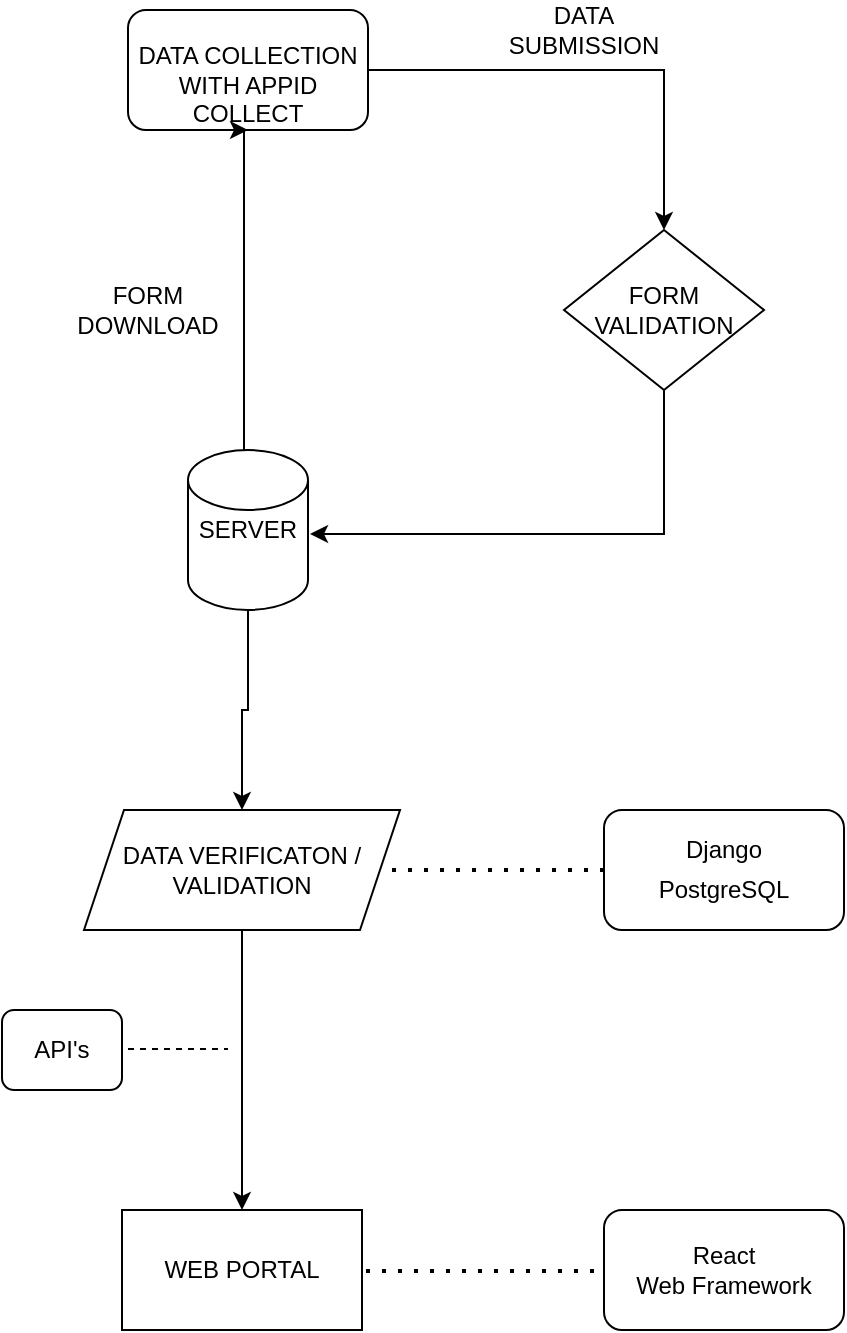<mxfile version="13.6.4" type="github">
  <diagram id="pfaJHHTp6QQMH2KvcKUB" name="Page-1">
    <mxGraphModel dx="1038" dy="587" grid="1" gridSize="10" guides="1" tooltips="1" connect="1" arrows="1" fold="1" page="1" pageScale="1" pageWidth="850" pageHeight="1100" math="0" shadow="0">
      <root>
        <mxCell id="0" />
        <mxCell id="1" parent="0" />
        <mxCell id="QOb43xEOl_D0wzUUbX27-1" style="edgeStyle=orthogonalEdgeStyle;rounded=0;orthogonalLoop=1;jettySize=auto;html=1;exitX=1;exitY=0.5;exitDx=0;exitDy=0;" parent="1" source="QOb43xEOl_D0wzUUbX27-2" target="QOb43xEOl_D0wzUUbX27-5" edge="1">
          <mxGeometry relative="1" as="geometry" />
        </mxCell>
        <mxCell id="QOb43xEOl_D0wzUUbX27-2" value="&lt;br&gt;DATA COLLECTION WITH APPID COLLECT" style="rounded=1;whiteSpace=wrap;html=1;" parent="1" vertex="1">
          <mxGeometry x="257" y="40" width="120" height="60" as="geometry" />
        </mxCell>
        <mxCell id="QOb43xEOl_D0wzUUbX27-3" style="edgeStyle=orthogonalEdgeStyle;rounded=0;orthogonalLoop=1;jettySize=auto;html=1;exitX=0.5;exitY=0;exitDx=0;exitDy=0;entryX=0.5;entryY=1;entryDx=0;entryDy=0;" parent="1" target="QOb43xEOl_D0wzUUbX27-2" edge="1">
          <mxGeometry relative="1" as="geometry">
            <mxPoint x="317" y="300" as="sourcePoint" />
            <Array as="points">
              <mxPoint x="315" y="300" />
            </Array>
          </mxGeometry>
        </mxCell>
        <mxCell id="QOb43xEOl_D0wzUUbX27-4" style="edgeStyle=orthogonalEdgeStyle;rounded=0;orthogonalLoop=1;jettySize=auto;html=1;exitX=0.5;exitY=1;exitDx=0;exitDy=0;entryX=1.017;entryY=0.525;entryDx=0;entryDy=0;entryPerimeter=0;" parent="1" source="QOb43xEOl_D0wzUUbX27-5" target="QOb43xEOl_D0wzUUbX27-7" edge="1">
          <mxGeometry relative="1" as="geometry" />
        </mxCell>
        <mxCell id="QOb43xEOl_D0wzUUbX27-5" value="FORM VALIDATION" style="rhombus;whiteSpace=wrap;html=1;" parent="1" vertex="1">
          <mxGeometry x="475" y="150" width="100" height="80" as="geometry" />
        </mxCell>
        <mxCell id="QOb43xEOl_D0wzUUbX27-6" value="" style="edgeStyle=orthogonalEdgeStyle;rounded=0;orthogonalLoop=1;jettySize=auto;html=1;" parent="1" source="QOb43xEOl_D0wzUUbX27-7" target="QOb43xEOl_D0wzUUbX27-11" edge="1">
          <mxGeometry relative="1" as="geometry" />
        </mxCell>
        <mxCell id="QOb43xEOl_D0wzUUbX27-7" value="SERVER" style="shape=cylinder2;whiteSpace=wrap;html=1;boundedLbl=1;backgroundOutline=1;size=15;" parent="1" vertex="1">
          <mxGeometry x="287" y="260" width="60" height="80" as="geometry" />
        </mxCell>
        <mxCell id="QOb43xEOl_D0wzUUbX27-8" value="FORM DOWNLOAD" style="text;html=1;strokeColor=none;fillColor=none;align=center;verticalAlign=middle;whiteSpace=wrap;rounded=0;" parent="1" vertex="1">
          <mxGeometry x="247" y="180" width="40" height="20" as="geometry" />
        </mxCell>
        <mxCell id="QOb43xEOl_D0wzUUbX27-9" value="DATA SUBMISSION" style="text;html=1;strokeColor=none;fillColor=none;align=center;verticalAlign=middle;whiteSpace=wrap;rounded=0;" parent="1" vertex="1">
          <mxGeometry x="465" y="40" width="40" height="20" as="geometry" />
        </mxCell>
        <mxCell id="QOb43xEOl_D0wzUUbX27-10" value="" style="edgeStyle=orthogonalEdgeStyle;rounded=0;orthogonalLoop=1;jettySize=auto;html=1;" parent="1" source="QOb43xEOl_D0wzUUbX27-11" target="QOb43xEOl_D0wzUUbX27-12" edge="1">
          <mxGeometry relative="1" as="geometry" />
        </mxCell>
        <mxCell id="QOb43xEOl_D0wzUUbX27-11" value="DATA VERIFICATON / VALIDATION" style="shape=parallelogram;perimeter=parallelogramPerimeter;whiteSpace=wrap;html=1;fixedSize=1;" parent="1" vertex="1">
          <mxGeometry x="235" y="440" width="158" height="60" as="geometry" />
        </mxCell>
        <mxCell id="QOb43xEOl_D0wzUUbX27-12" value="WEB PORTAL" style="whiteSpace=wrap;html=1;" parent="1" vertex="1">
          <mxGeometry x="254" y="640" width="120" height="60" as="geometry" />
        </mxCell>
        <mxCell id="QOb43xEOl_D0wzUUbX27-13" value="" style="rounded=1;whiteSpace=wrap;html=1;" parent="1" vertex="1">
          <mxGeometry x="495" y="440" width="120" height="60" as="geometry" />
        </mxCell>
        <mxCell id="QOb43xEOl_D0wzUUbX27-15" value="" style="endArrow=none;dashed=1;html=1;dashPattern=1 3;strokeWidth=2;exitX=0;exitY=0.5;exitDx=0;exitDy=0;entryX=1;entryY=0.5;entryDx=0;entryDy=0;" parent="1" source="QOb43xEOl_D0wzUUbX27-13" target="QOb43xEOl_D0wzUUbX27-11" edge="1">
          <mxGeometry width="50" height="50" relative="1" as="geometry">
            <mxPoint x="585" y="500" as="sourcePoint" />
            <mxPoint x="635" y="450" as="targetPoint" />
          </mxGeometry>
        </mxCell>
        <mxCell id="QOb43xEOl_D0wzUUbX27-21" value="Django" style="text;html=1;strokeColor=none;fillColor=none;align=center;verticalAlign=middle;whiteSpace=wrap;rounded=0;" parent="1" vertex="1">
          <mxGeometry x="535" y="450" width="40" height="20" as="geometry" />
        </mxCell>
        <mxCell id="QOb43xEOl_D0wzUUbX27-22" value="PostgreSQL" style="text;html=1;strokeColor=none;fillColor=none;align=center;verticalAlign=middle;whiteSpace=wrap;rounded=0;" parent="1" vertex="1">
          <mxGeometry x="535" y="470" width="40" height="20" as="geometry" />
        </mxCell>
        <mxCell id="SWpALoQGDCKQkqJ6QlAJ-2" value="&lt;div&gt;React &lt;br&gt;&lt;/div&gt;&lt;div&gt;Web Framework&lt;/div&gt;" style="rounded=1;whiteSpace=wrap;html=1;" parent="1" vertex="1">
          <mxGeometry x="495" y="640" width="120" height="60" as="geometry" />
        </mxCell>
        <mxCell id="SWpALoQGDCKQkqJ6QlAJ-3" value="" style="endArrow=none;dashed=1;html=1;dashPattern=1 3;strokeWidth=2;" parent="1" edge="1">
          <mxGeometry width="50" height="50" relative="1" as="geometry">
            <mxPoint x="376" y="670.5" as="sourcePoint" />
            <mxPoint x="496" y="670.5" as="targetPoint" />
            <Array as="points">
              <mxPoint x="426" y="670.5" />
            </Array>
          </mxGeometry>
        </mxCell>
        <mxCell id="EjvzaL_LzwF72cYkXD4--1" value="API&#39;s" style="rounded=1;whiteSpace=wrap;html=1;" vertex="1" parent="1">
          <mxGeometry x="194" y="540" width="60" height="40" as="geometry" />
        </mxCell>
        <mxCell id="EjvzaL_LzwF72cYkXD4--2" value="" style="endArrow=none;dashed=1;html=1;" edge="1" parent="1">
          <mxGeometry width="50" height="50" relative="1" as="geometry">
            <mxPoint x="257" y="559.5" as="sourcePoint" />
            <mxPoint x="307" y="559.5" as="targetPoint" />
          </mxGeometry>
        </mxCell>
      </root>
    </mxGraphModel>
  </diagram>
</mxfile>
